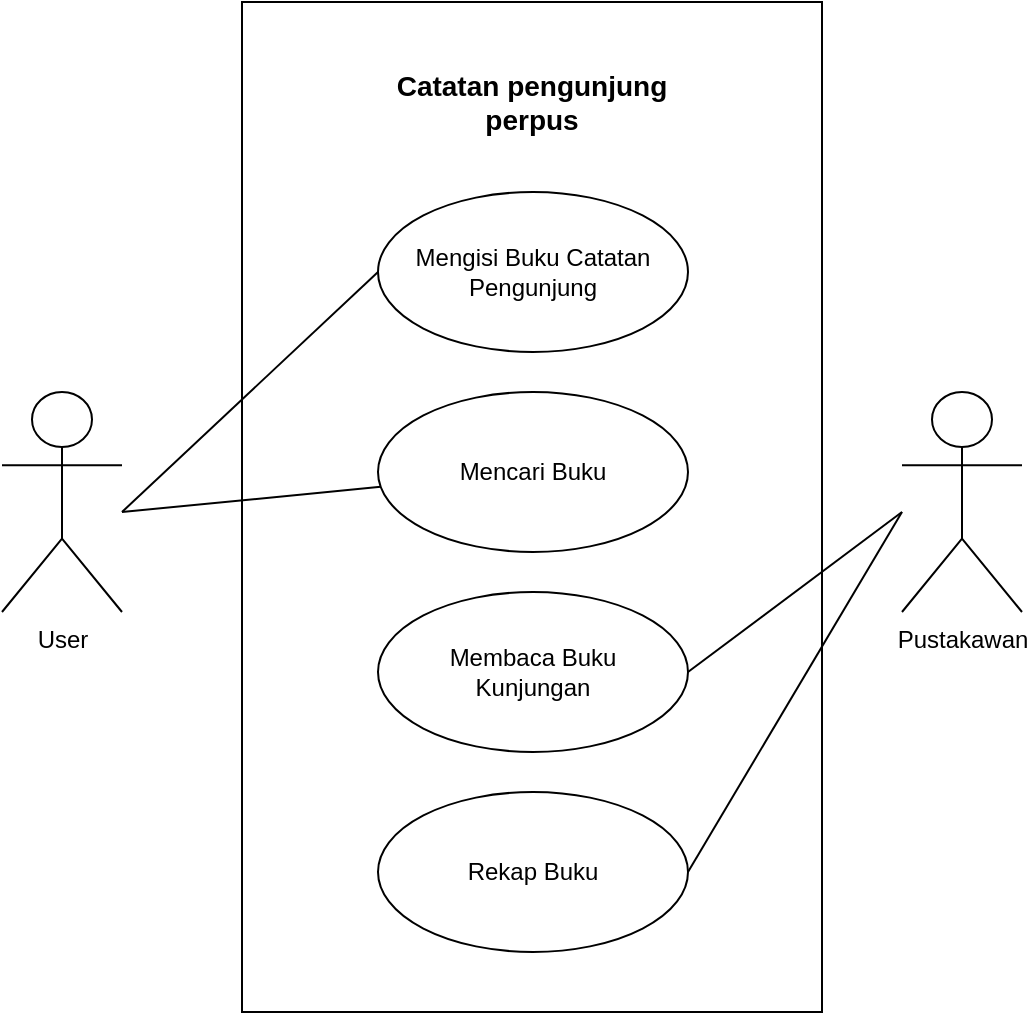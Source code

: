 <mxfile version="22.1.21" type="github">
  <diagram name="Page-1" id="Nm-2P0WLjtd5CQp8r9jT">
    <mxGraphModel dx="1114" dy="600" grid="1" gridSize="10" guides="1" tooltips="1" connect="1" arrows="1" fold="1" page="1" pageScale="1" pageWidth="850" pageHeight="1100" math="0" shadow="0">
      <root>
        <mxCell id="0" />
        <mxCell id="1" parent="0" />
        <mxCell id="Ra7ZowNmbXoZw4-EPmSf-1" value="" style="rounded=0;whiteSpace=wrap;html=1;" vertex="1" parent="1">
          <mxGeometry x="280" y="85" width="290" height="505" as="geometry" />
        </mxCell>
        <mxCell id="Ra7ZowNmbXoZw4-EPmSf-2" value="&lt;font size=&quot;1&quot; style=&quot;&quot;&gt;&lt;b style=&quot;font-size: 14px;&quot;&gt;Catatan pengunjung perpus&lt;/b&gt;&lt;/font&gt;" style="text;html=1;strokeColor=none;fillColor=none;align=center;verticalAlign=middle;whiteSpace=wrap;rounded=0;" vertex="1" parent="1">
          <mxGeometry x="340" y="120" width="170" height="30" as="geometry" />
        </mxCell>
        <mxCell id="Ra7ZowNmbXoZw4-EPmSf-3" value="Mengisi Buku Catatan Pengunjung" style="ellipse;whiteSpace=wrap;html=1;" vertex="1" parent="1">
          <mxGeometry x="348" y="180" width="155" height="80" as="geometry" />
        </mxCell>
        <mxCell id="Ra7ZowNmbXoZw4-EPmSf-4" value="Mencari Buku" style="ellipse;whiteSpace=wrap;html=1;" vertex="1" parent="1">
          <mxGeometry x="348" y="280" width="155" height="80" as="geometry" />
        </mxCell>
        <mxCell id="Ra7ZowNmbXoZw4-EPmSf-5" value="Membaca Buku &lt;br&gt;Kunjungan" style="ellipse;whiteSpace=wrap;html=1;" vertex="1" parent="1">
          <mxGeometry x="348" y="380" width="155" height="80" as="geometry" />
        </mxCell>
        <mxCell id="Ra7ZowNmbXoZw4-EPmSf-6" value="Rekap Buku" style="ellipse;whiteSpace=wrap;html=1;" vertex="1" parent="1">
          <mxGeometry x="348" y="480" width="155" height="80" as="geometry" />
        </mxCell>
        <mxCell id="Ra7ZowNmbXoZw4-EPmSf-7" value="Pustakawan" style="shape=umlActor;verticalLabelPosition=bottom;verticalAlign=top;html=1;outlineConnect=0;" vertex="1" parent="1">
          <mxGeometry x="610" y="280" width="60" height="110" as="geometry" />
        </mxCell>
        <mxCell id="Ra7ZowNmbXoZw4-EPmSf-8" value="User" style="shape=umlActor;verticalLabelPosition=bottom;verticalAlign=top;html=1;outlineConnect=0;" vertex="1" parent="1">
          <mxGeometry x="160" y="280" width="60" height="110" as="geometry" />
        </mxCell>
        <mxCell id="Ra7ZowNmbXoZw4-EPmSf-9" value="" style="endArrow=none;html=1;rounded=0;entryX=0;entryY=0.5;entryDx=0;entryDy=0;" edge="1" parent="1" target="Ra7ZowNmbXoZw4-EPmSf-3">
          <mxGeometry width="50" height="50" relative="1" as="geometry">
            <mxPoint x="220" y="340" as="sourcePoint" />
            <mxPoint x="270" y="290" as="targetPoint" />
          </mxGeometry>
        </mxCell>
        <mxCell id="Ra7ZowNmbXoZw4-EPmSf-10" value="" style="endArrow=none;html=1;rounded=0;" edge="1" parent="1" target="Ra7ZowNmbXoZw4-EPmSf-4">
          <mxGeometry width="50" height="50" relative="1" as="geometry">
            <mxPoint x="220" y="340" as="sourcePoint" />
            <mxPoint x="270" y="290" as="targetPoint" />
          </mxGeometry>
        </mxCell>
        <mxCell id="Ra7ZowNmbXoZw4-EPmSf-11" value="" style="endArrow=none;html=1;rounded=0;exitX=1;exitY=0.5;exitDx=0;exitDy=0;" edge="1" parent="1" source="Ra7ZowNmbXoZw4-EPmSf-5">
          <mxGeometry width="50" height="50" relative="1" as="geometry">
            <mxPoint x="560" y="390" as="sourcePoint" />
            <mxPoint x="610" y="340" as="targetPoint" />
          </mxGeometry>
        </mxCell>
        <mxCell id="Ra7ZowNmbXoZw4-EPmSf-12" value="" style="endArrow=none;html=1;rounded=0;exitX=1;exitY=0.5;exitDx=0;exitDy=0;" edge="1" parent="1" source="Ra7ZowNmbXoZw4-EPmSf-6">
          <mxGeometry width="50" height="50" relative="1" as="geometry">
            <mxPoint x="560" y="390" as="sourcePoint" />
            <mxPoint x="610" y="340" as="targetPoint" />
          </mxGeometry>
        </mxCell>
      </root>
    </mxGraphModel>
  </diagram>
</mxfile>
